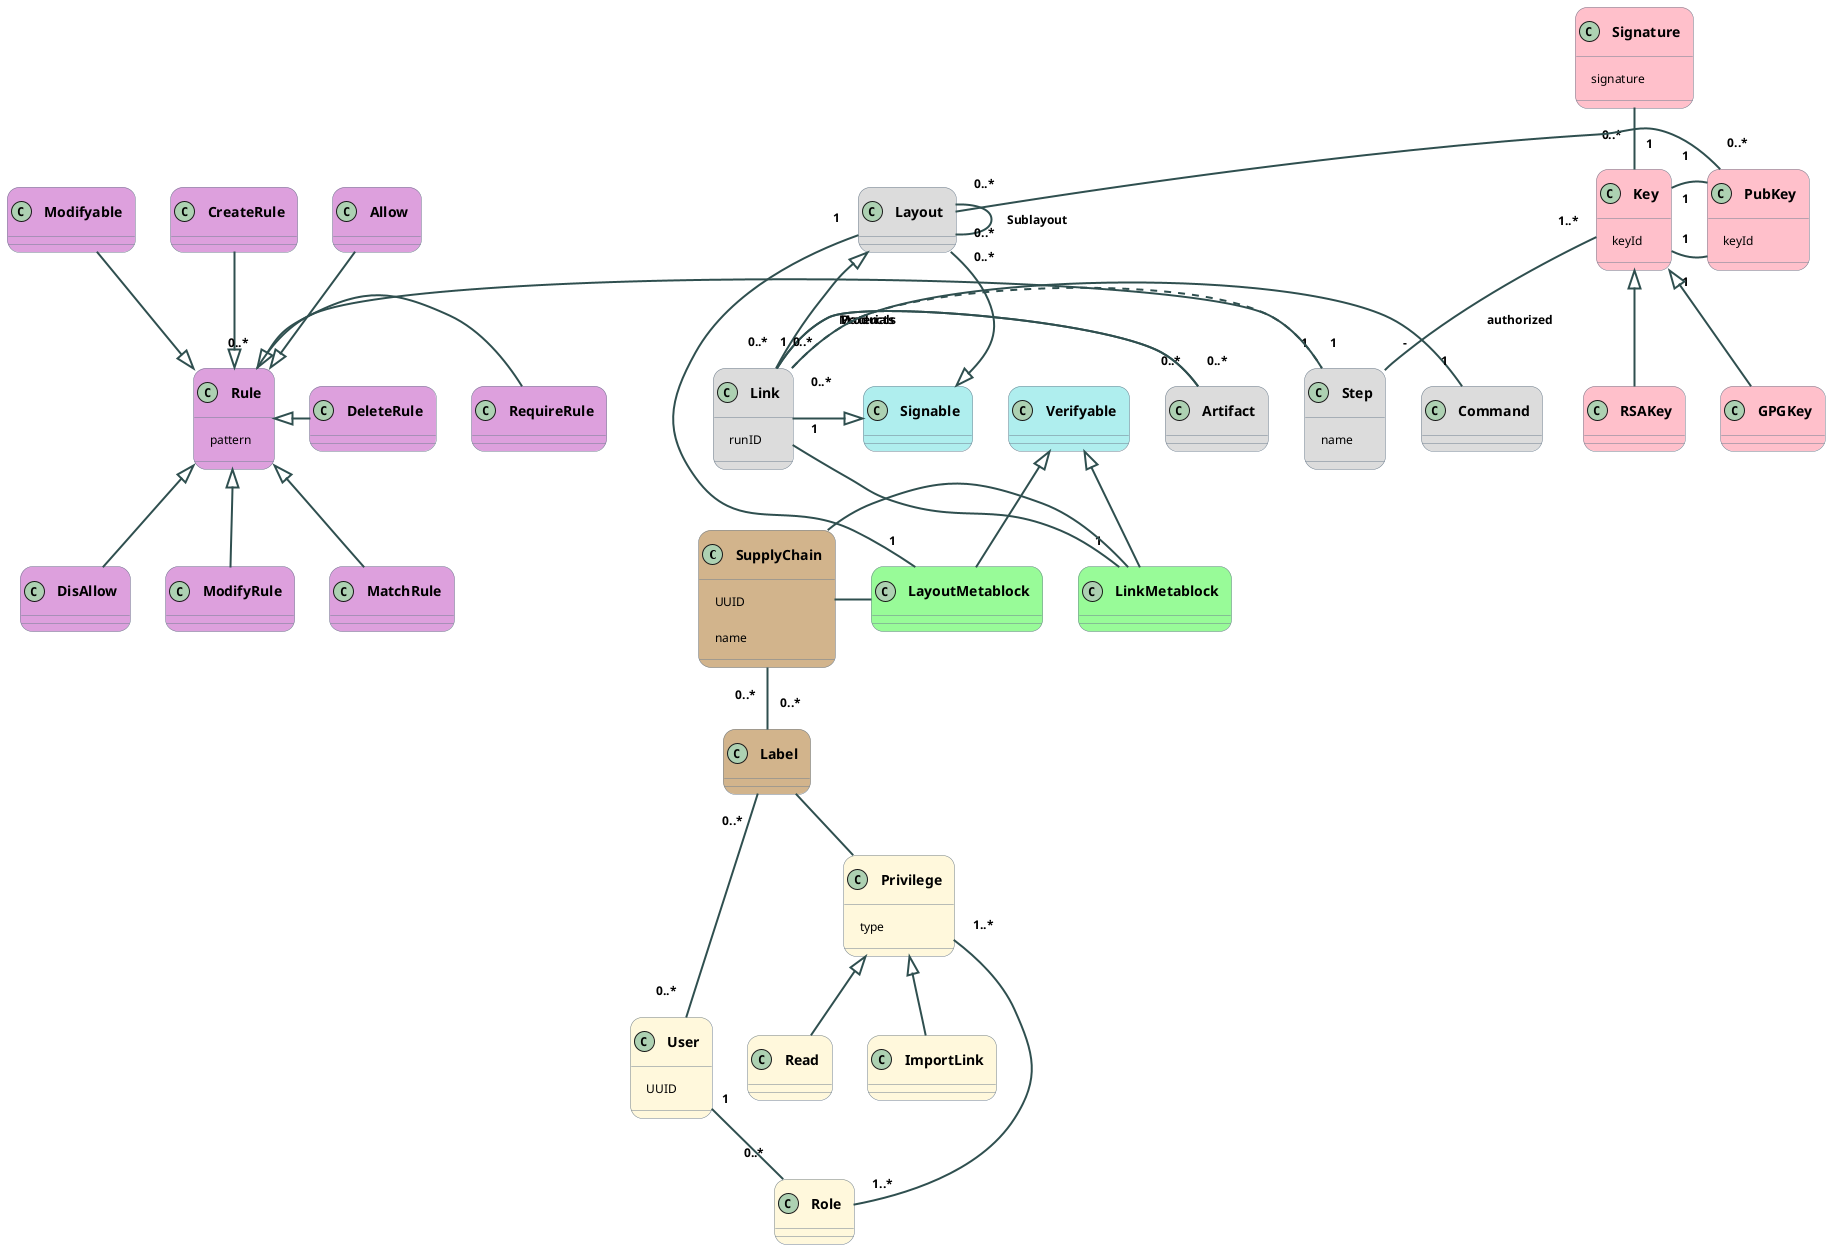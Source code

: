@startuml

skinparam roundcorner 25
skinparam defaultFontColor Black
skinparam defaultFontSize 12
skinparam Padding 10
skinparam pageMargin 40
skinparam classFontSize 14
skinparam classFontColor black
skinparam classFontStyle bold
skinparam ArrowFontStyle bold
skinparam ArrowThickness 2
skinparam class {
	BackgroundColor PaleGreen
	ArrowColor DarkSlateGray
	ArrowFontColor Black
	BorderColor SlateGray
}
skinparam stereotypeCBackgroundColor Snow

class SupplyChain #Tan {
  UUID
  name
}

class Label #Tan {
}

together  {
    class Signature #pink {
    signature
    }

    together {
        class Key #pink {
        keyId
        }

        class PubKey #pink {
        keyId
        }
    }

    together {
        class RSAKey #pink {
        }

        class GPGKey #pink {
        }
    }
    Signature "0..*" -down- "1" Key
    Key "1" - "1" PubKey
    Key <|-down- GPGKey
    Key <|-down- RSAKey
}


together {
    class Verifyable #PaleTurquoise {
    }

    together {
        class LayoutMetablock {
        }

        class LinkMetablock {
        }
    }

    class Signable #PaleTurquoise {
    }

    together {
        class Layout #Gainsboro {
        }

        class Link  #Gainsboro {
        runID
        }

        class Command  #Gainsboro {
        }
    }

    together {
        class Step  #Gainsboro {
        name
        }

        class Artifact  #Gainsboro {
        }
    }
    Verifyable <|-down- LayoutMetablock
    Verifyable <|-down LinkMetablock
    Layout  "0..*" - "0..*" Layout : Sublayout
    Signable <|-left- Layout
    Signable <|-down- Link
    Link "0..*" .. "1" Step
    LinkMetablock "1" -down- "1" Link
    LayoutMetablock "1" -down- "1" Layout
    Layout <|-down- Link
    Artifact "0..*" -up- "0..*" Link : Materials
    Artifact "0..*" -up- "0..*" Link : Products
    Command "1" -left- "1" Link
}


together {
    class Privilege #cornsilk {
        type
    }

    class Role #cornsilk {
    }

    class User #cornsilk {
        UUID
    }

        Class ImportLink #cornsilk {
        }

        Class Read #cornsilk {
        }
    ImportLink -up-|> Privilege
    Label -down- Privilege
    Read -up-|> Privilege
    SupplyChain  "0..*" -down- "0..*" Label
    User "1" -down- "0..*" Role
    User "0..*" - "0..*" Label
    Privilege "1..*" -down- "1..*" Role
}

together {
    class Rule #Plum
    {
        pattern
    }


        Class Modifyable #Plum {
        }

        Class Allow  #Plum {
        }

        Class DisAllow #Plum {
        }

        Class CreateRule #Plum {
        }

        Class ModifyRule #Plum {

        }
        Class MatchRule #Plum {
        }

        Class DeleteRule #Plum {
        }

        Class RequireRule #Plum {
        }
    }
    Rule <|-up- Allow
    Rule <|-up- CreateRule
    Rule <|-right- DeleteRule
    Rule <|-down- DisAllow
    Rule <|-down- MatchRule
    Rule <|-down- ModifyRule
    Rule <|-left- RequireRule
    Rule <|-up- Modifyable


PubKey "0..*" - "0..*" Layout
Key "1..*" -down- "-" Step : authorized
Key "1" - "1" PubKey

SupplyChain - LayoutMetablock
SupplyChain - LinkMetablock

Rule "0..*" - "1" Step

@enduml
